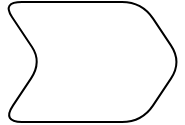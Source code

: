 <mxfile version="14.4.4" type="github">
  <diagram id="FKqAZufUGknM8MceFIrd" name="Page-1">
    <mxGraphModel dx="1001" dy="709" grid="1" gridSize="10" guides="1" tooltips="1" connect="1" arrows="1" fold="1" page="1" pageScale="1" pageWidth="850" pageHeight="1100" math="0" shadow="0">
      <root>
        <mxCell id="0" />
        <mxCell id="1" parent="0" />
        <mxCell id="tyn3VfLUGQ_FfBXSc459-5" value="" style="shape=step;perimeter=stepPerimeter;whiteSpace=wrap;html=1;fixedSize=1;rounded=1;" vertex="1" parent="1">
          <mxGeometry x="50" y="230" width="90" height="60" as="geometry" />
        </mxCell>
      </root>
    </mxGraphModel>
  </diagram>
</mxfile>
